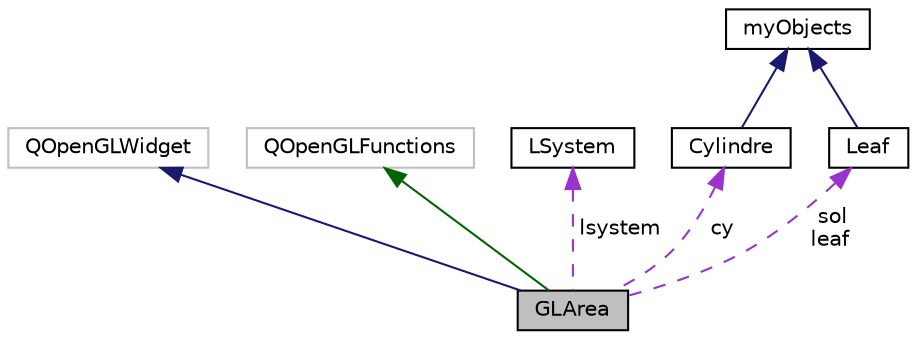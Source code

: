 digraph "GLArea"
{
  edge [fontname="Helvetica",fontsize="10",labelfontname="Helvetica",labelfontsize="10"];
  node [fontname="Helvetica",fontsize="10",shape=record];
  Node3 [label="GLArea",height=0.2,width=0.4,color="black", fillcolor="grey75", style="filled", fontcolor="black"];
  Node4 -> Node3 [dir="back",color="midnightblue",fontsize="10",style="solid",fontname="Helvetica"];
  Node4 [label="QOpenGLWidget",height=0.2,width=0.4,color="grey75", fillcolor="white", style="filled"];
  Node5 -> Node3 [dir="back",color="darkgreen",fontsize="10",style="solid",fontname="Helvetica"];
  Node5 [label="QOpenGLFunctions",height=0.2,width=0.4,color="grey75", fillcolor="white", style="filled"];
  Node6 -> Node3 [dir="back",color="darkorchid3",fontsize="10",style="dashed",label=" lsystem" ,fontname="Helvetica"];
  Node6 [label="LSystem",height=0.2,width=0.4,color="black", fillcolor="white", style="filled",URL="$classLSystem.html",tooltip="The LSystem class used to import, export, parse and generate languages. "];
  Node7 -> Node3 [dir="back",color="darkorchid3",fontsize="10",style="dashed",label=" cy" ,fontname="Helvetica"];
  Node7 [label="Cylindre",height=0.2,width=0.4,color="black", fillcolor="white", style="filled",URL="$classCylindre.html",tooltip="The Cylindre class used to generate log and branches for our trees. "];
  Node8 -> Node7 [dir="back",color="midnightblue",fontsize="10",style="solid",fontname="Helvetica"];
  Node8 [label="myObjects",height=0.2,width=0.4,color="black", fillcolor="white", style="filled",URL="$classmyObjects.html",tooltip="The myObjects class (abstract) used to serialize and store every tables of similar objects..."];
  Node9 -> Node3 [dir="back",color="darkorchid3",fontsize="10",style="dashed",label=" sol\nleaf" ,fontname="Helvetica"];
  Node9 [label="Leaf",height=0.2,width=0.4,color="black", fillcolor="white", style="filled",URL="$classLeaf.html",tooltip="The Leaf class used to generate a leaf for the 3D model of our tree. "];
  Node8 -> Node9 [dir="back",color="midnightblue",fontsize="10",style="solid",fontname="Helvetica"];
}
